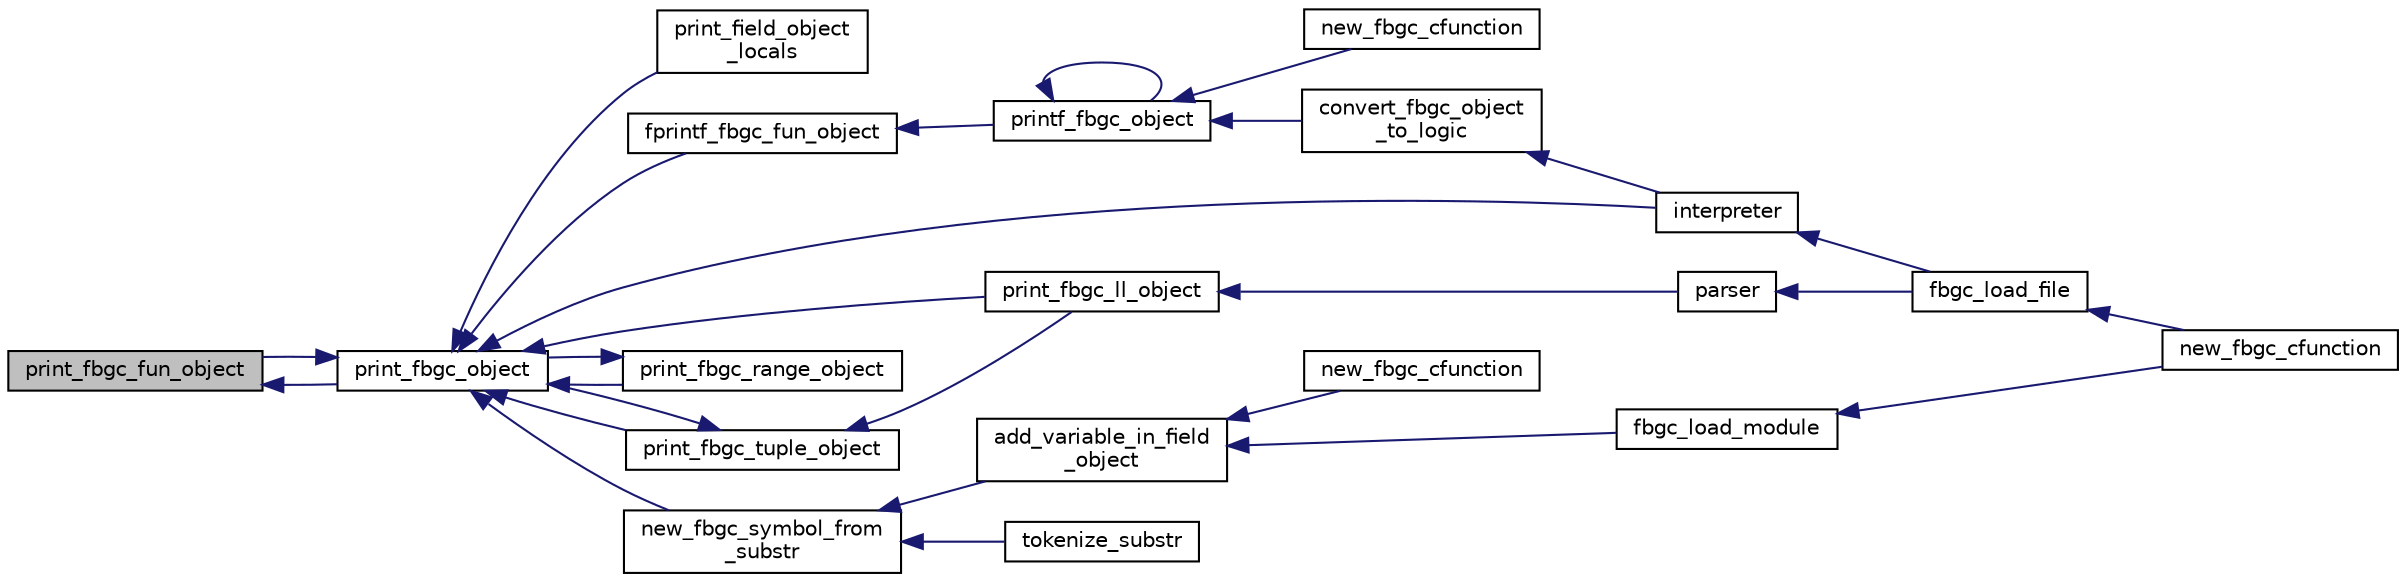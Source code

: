 digraph "print_fbgc_fun_object"
{
  edge [fontname="Helvetica",fontsize="10",labelfontname="Helvetica",labelfontsize="10"];
  node [fontname="Helvetica",fontsize="10",shape=record];
  rankdir="LR";
  Node38 [label="print_fbgc_fun_object",height=0.2,width=0.4,color="black", fillcolor="grey75", style="filled", fontcolor="black"];
  Node38 -> Node39 [dir="back",color="midnightblue",fontsize="10",style="solid",fontname="Helvetica"];
  Node39 [label="print_fbgc_object",height=0.2,width=0.4,color="black", fillcolor="white", style="filled",URL="$fbgc__object_8h.html#a3c27b6ebc8a5ad9202eb6f00f28c014b"];
  Node39 -> Node40 [dir="back",color="midnightblue",fontsize="10",style="solid",fontname="Helvetica"];
  Node40 [label="print_field_object\l_locals",height=0.2,width=0.4,color="black", fillcolor="white", style="filled",URL="$field__object_8h.html#af022b85fb80b3df106abb4ca425d3642"];
  Node39 -> Node38 [dir="back",color="midnightblue",fontsize="10",style="solid",fontname="Helvetica"];
  Node39 -> Node41 [dir="back",color="midnightblue",fontsize="10",style="solid",fontname="Helvetica"];
  Node41 [label="fprintf_fbgc_fun_object",height=0.2,width=0.4,color="black", fillcolor="white", style="filled",URL="$fun__object_8h.html#a6949f7b6d871bcbe0abb28b50610652f"];
  Node41 -> Node42 [dir="back",color="midnightblue",fontsize="10",style="solid",fontname="Helvetica"];
  Node42 [label="printf_fbgc_object",height=0.2,width=0.4,color="black", fillcolor="white", style="filled",URL="$fbgc__object_8h.html#a79b110ee419e38013556f4379e724da8"];
  Node42 -> Node43 [dir="back",color="midnightblue",fontsize="10",style="solid",fontname="Helvetica"];
  Node43 [label="new_fbgc_cfunction",height=0.2,width=0.4,color="black", fillcolor="white", style="filled",URL="$fbgc__io_8c.html#a747fb58fad9eba861df1158b7acc198d"];
  Node42 -> Node42 [dir="back",color="midnightblue",fontsize="10",style="solid",fontname="Helvetica"];
  Node42 -> Node44 [dir="back",color="midnightblue",fontsize="10",style="solid",fontname="Helvetica"];
  Node44 [label="convert_fbgc_object\l_to_logic",height=0.2,width=0.4,color="black", fillcolor="white", style="filled",URL="$fbgc__object_8h.html#a53923b9b19a00332f088b8c866fb4075"];
  Node44 -> Node45 [dir="back",color="midnightblue",fontsize="10",style="solid",fontname="Helvetica"];
  Node45 [label="interpreter",height=0.2,width=0.4,color="black", fillcolor="white", style="filled",URL="$interpreter_8h.html#acb0454b55a53dfb587644f66848a0646"];
  Node45 -> Node46 [dir="back",color="midnightblue",fontsize="10",style="solid",fontname="Helvetica"];
  Node46 [label="fbgc_load_file",height=0.2,width=0.4,color="black", fillcolor="white", style="filled",URL="$fbgc_8h.html#a2aeeff0403205e54bd0dd187e4337b4a"];
  Node46 -> Node47 [dir="back",color="midnightblue",fontsize="10",style="solid",fontname="Helvetica"];
  Node47 [label="new_fbgc_cfunction",height=0.2,width=0.4,color="black", fillcolor="white", style="filled",URL="$fbgc__stl_8c.html#a23883ffe16d0cfdc1f70f3c31b650d2c"];
  Node39 -> Node45 [dir="back",color="midnightblue",fontsize="10",style="solid",fontname="Helvetica"];
  Node39 -> Node48 [dir="back",color="midnightblue",fontsize="10",style="solid",fontname="Helvetica"];
  Node48 [label="print_fbgc_ll_object",height=0.2,width=0.4,color="black", fillcolor="white", style="filled",URL="$linked__list_8h.html#a3847c1c754ad3a1c801029c980f3ae70"];
  Node48 -> Node49 [dir="back",color="midnightblue",fontsize="10",style="solid",fontname="Helvetica"];
  Node49 [label="parser",height=0.2,width=0.4,color="black", fillcolor="white", style="filled",URL="$parser_8h.html#a9128876c7bafe4207a35d10f2c7f12a8"];
  Node49 -> Node46 [dir="back",color="midnightblue",fontsize="10",style="solid",fontname="Helvetica"];
  Node39 -> Node50 [dir="back",color="midnightblue",fontsize="10",style="solid",fontname="Helvetica"];
  Node50 [label="print_fbgc_range_object",height=0.2,width=0.4,color="black", fillcolor="white", style="filled",URL="$range__object_8h.html#ab8138fb21f5d4098f82847b2354af837"];
  Node50 -> Node39 [dir="back",color="midnightblue",fontsize="10",style="solid",fontname="Helvetica"];
  Node39 -> Node51 [dir="back",color="midnightblue",fontsize="10",style="solid",fontname="Helvetica"];
  Node51 [label="new_fbgc_symbol_from\l_substr",height=0.2,width=0.4,color="black", fillcolor="white", style="filled",URL="$symbol__table_8h.html#a9c5a8de8e4db7133bc2f6718ebcb978c"];
  Node51 -> Node52 [dir="back",color="midnightblue",fontsize="10",style="solid",fontname="Helvetica"];
  Node52 [label="add_variable_in_field\l_object",height=0.2,width=0.4,color="black", fillcolor="white", style="filled",URL="$field__object_8h.html#a3b4ac96927adceb7d098f4616c9a1974"];
  Node52 -> Node53 [dir="back",color="midnightblue",fontsize="10",style="solid",fontname="Helvetica"];
  Node53 [label="new_fbgc_cfunction",height=0.2,width=0.4,color="black", fillcolor="white", style="filled",URL="$fbgc__math_8c.html#a9eb1700a5bd425c10311d25a941c3f38"];
  Node52 -> Node54 [dir="back",color="midnightblue",fontsize="10",style="solid",fontname="Helvetica"];
  Node54 [label="fbgc_load_module",height=0.2,width=0.4,color="black", fillcolor="white", style="filled",URL="$fbgc_8h.html#a028d4bd3c990b0410fe7e03543a8ed60"];
  Node54 -> Node47 [dir="back",color="midnightblue",fontsize="10",style="solid",fontname="Helvetica"];
  Node51 -> Node55 [dir="back",color="midnightblue",fontsize="10",style="solid",fontname="Helvetica"];
  Node55 [label="tokenize_substr",height=0.2,width=0.4,color="black", fillcolor="white", style="filled",URL="$relexer_8h.html#a173504636bdf2201eace271622e131f8"];
  Node39 -> Node56 [dir="back",color="midnightblue",fontsize="10",style="solid",fontname="Helvetica"];
  Node56 [label="print_fbgc_tuple_object",height=0.2,width=0.4,color="black", fillcolor="white", style="filled",URL="$tuple__object_8h.html#a43b357c743a4fa9b9f129eca739ab561"];
  Node56 -> Node39 [dir="back",color="midnightblue",fontsize="10",style="solid",fontname="Helvetica"];
  Node56 -> Node48 [dir="back",color="midnightblue",fontsize="10",style="solid",fontname="Helvetica"];
}
